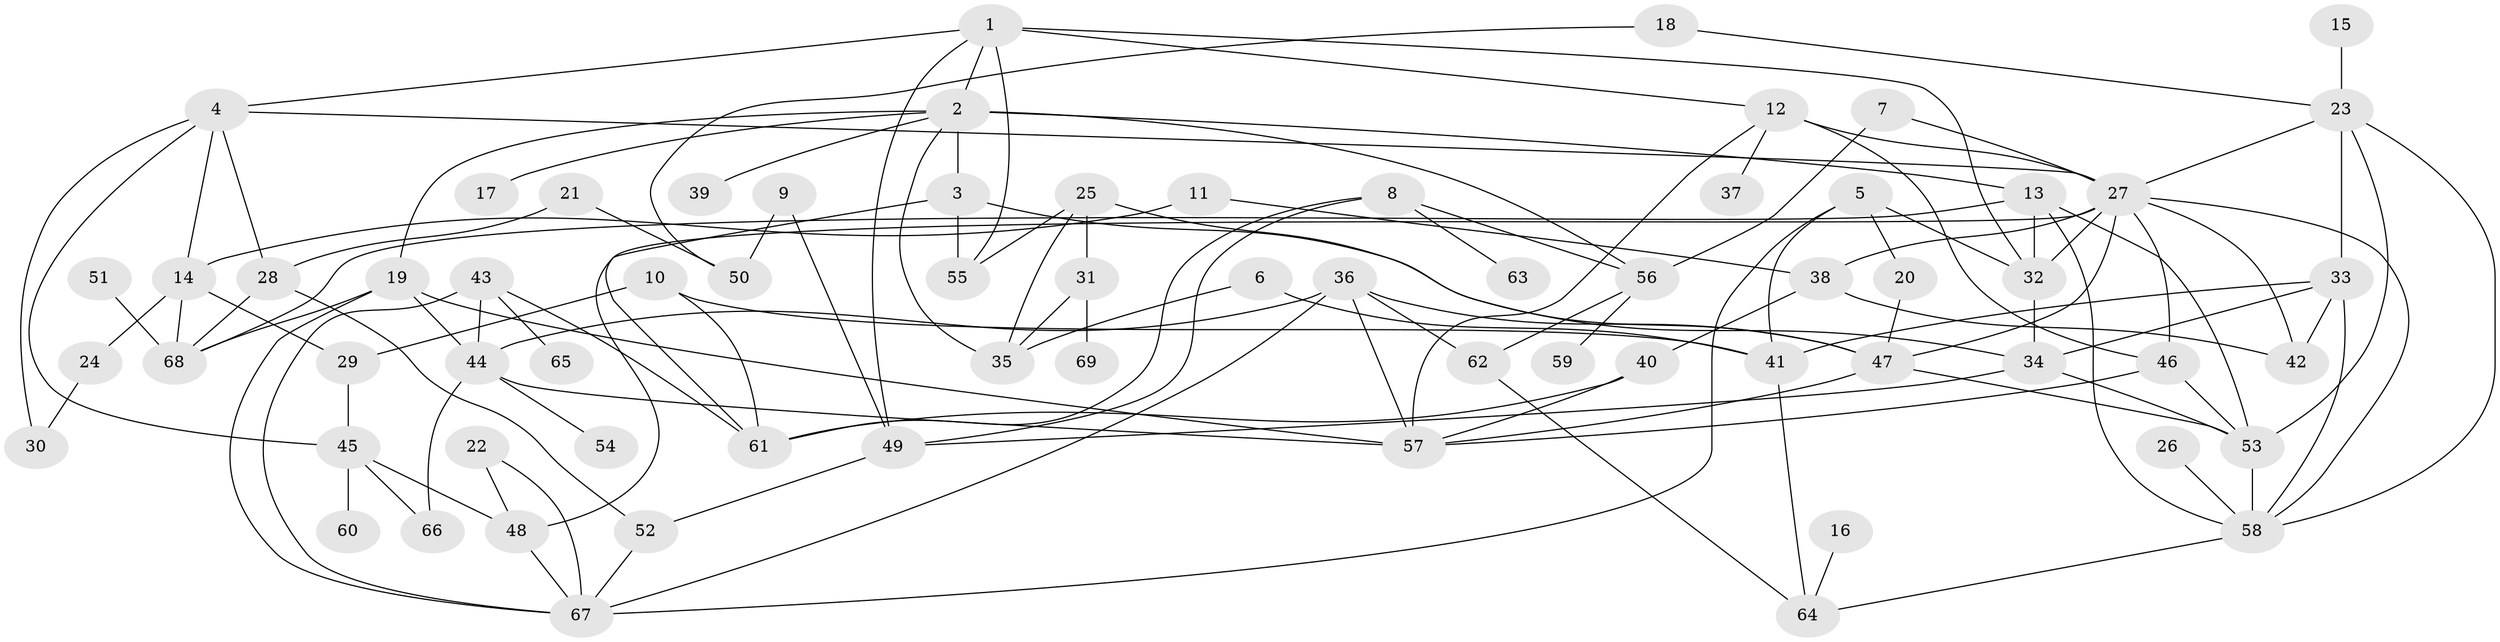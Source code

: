 // original degree distribution, {6: 0.08695652173913043, 5: 0.06521739130434782, 7: 0.021739130434782608, 3: 0.2536231884057971, 4: 0.11594202898550725, 2: 0.2318840579710145, 1: 0.2246376811594203}
// Generated by graph-tools (version 1.1) at 2025/49/03/09/25 03:49:24]
// undirected, 69 vertices, 126 edges
graph export_dot {
graph [start="1"]
  node [color=gray90,style=filled];
  1;
  2;
  3;
  4;
  5;
  6;
  7;
  8;
  9;
  10;
  11;
  12;
  13;
  14;
  15;
  16;
  17;
  18;
  19;
  20;
  21;
  22;
  23;
  24;
  25;
  26;
  27;
  28;
  29;
  30;
  31;
  32;
  33;
  34;
  35;
  36;
  37;
  38;
  39;
  40;
  41;
  42;
  43;
  44;
  45;
  46;
  47;
  48;
  49;
  50;
  51;
  52;
  53;
  54;
  55;
  56;
  57;
  58;
  59;
  60;
  61;
  62;
  63;
  64;
  65;
  66;
  67;
  68;
  69;
  1 -- 2 [weight=1.0];
  1 -- 4 [weight=1.0];
  1 -- 12 [weight=1.0];
  1 -- 32 [weight=1.0];
  1 -- 49 [weight=1.0];
  1 -- 55 [weight=1.0];
  2 -- 3 [weight=1.0];
  2 -- 13 [weight=1.0];
  2 -- 17 [weight=1.0];
  2 -- 19 [weight=1.0];
  2 -- 35 [weight=1.0];
  2 -- 39 [weight=1.0];
  2 -- 56 [weight=2.0];
  3 -- 34 [weight=1.0];
  3 -- 55 [weight=1.0];
  3 -- 61 [weight=1.0];
  4 -- 14 [weight=1.0];
  4 -- 27 [weight=1.0];
  4 -- 28 [weight=1.0];
  4 -- 30 [weight=1.0];
  4 -- 45 [weight=1.0];
  5 -- 20 [weight=1.0];
  5 -- 32 [weight=1.0];
  5 -- 41 [weight=1.0];
  5 -- 67 [weight=1.0];
  6 -- 35 [weight=1.0];
  6 -- 41 [weight=1.0];
  7 -- 27 [weight=1.0];
  7 -- 56 [weight=1.0];
  8 -- 49 [weight=1.0];
  8 -- 56 [weight=1.0];
  8 -- 61 [weight=1.0];
  8 -- 63 [weight=1.0];
  9 -- 49 [weight=1.0];
  9 -- 50 [weight=1.0];
  10 -- 29 [weight=1.0];
  10 -- 41 [weight=1.0];
  10 -- 61 [weight=1.0];
  11 -- 14 [weight=1.0];
  11 -- 38 [weight=1.0];
  12 -- 27 [weight=2.0];
  12 -- 37 [weight=1.0];
  12 -- 46 [weight=1.0];
  12 -- 57 [weight=1.0];
  13 -- 32 [weight=1.0];
  13 -- 53 [weight=1.0];
  13 -- 58 [weight=1.0];
  13 -- 68 [weight=1.0];
  14 -- 24 [weight=1.0];
  14 -- 29 [weight=1.0];
  14 -- 68 [weight=1.0];
  15 -- 23 [weight=1.0];
  16 -- 64 [weight=1.0];
  18 -- 23 [weight=1.0];
  18 -- 50 [weight=1.0];
  19 -- 44 [weight=1.0];
  19 -- 57 [weight=1.0];
  19 -- 67 [weight=1.0];
  19 -- 68 [weight=1.0];
  20 -- 47 [weight=1.0];
  21 -- 28 [weight=1.0];
  21 -- 50 [weight=1.0];
  22 -- 48 [weight=1.0];
  22 -- 67 [weight=1.0];
  23 -- 27 [weight=1.0];
  23 -- 33 [weight=1.0];
  23 -- 53 [weight=1.0];
  23 -- 58 [weight=1.0];
  24 -- 30 [weight=1.0];
  25 -- 31 [weight=1.0];
  25 -- 35 [weight=1.0];
  25 -- 47 [weight=1.0];
  25 -- 55 [weight=1.0];
  26 -- 58 [weight=1.0];
  27 -- 32 [weight=1.0];
  27 -- 38 [weight=1.0];
  27 -- 42 [weight=1.0];
  27 -- 46 [weight=1.0];
  27 -- 47 [weight=1.0];
  27 -- 48 [weight=1.0];
  27 -- 58 [weight=1.0];
  28 -- 52 [weight=1.0];
  28 -- 68 [weight=1.0];
  29 -- 45 [weight=2.0];
  31 -- 35 [weight=1.0];
  31 -- 69 [weight=1.0];
  32 -- 34 [weight=1.0];
  33 -- 34 [weight=1.0];
  33 -- 41 [weight=1.0];
  33 -- 42 [weight=1.0];
  33 -- 58 [weight=1.0];
  34 -- 49 [weight=1.0];
  34 -- 53 [weight=1.0];
  36 -- 44 [weight=1.0];
  36 -- 47 [weight=1.0];
  36 -- 57 [weight=1.0];
  36 -- 62 [weight=1.0];
  36 -- 67 [weight=1.0];
  38 -- 40 [weight=1.0];
  38 -- 42 [weight=1.0];
  40 -- 57 [weight=1.0];
  40 -- 61 [weight=1.0];
  41 -- 64 [weight=1.0];
  43 -- 44 [weight=1.0];
  43 -- 61 [weight=1.0];
  43 -- 65 [weight=1.0];
  43 -- 67 [weight=1.0];
  44 -- 54 [weight=1.0];
  44 -- 57 [weight=1.0];
  44 -- 66 [weight=1.0];
  45 -- 48 [weight=1.0];
  45 -- 60 [weight=1.0];
  45 -- 66 [weight=1.0];
  46 -- 53 [weight=1.0];
  46 -- 57 [weight=1.0];
  47 -- 53 [weight=1.0];
  47 -- 57 [weight=1.0];
  48 -- 67 [weight=1.0];
  49 -- 52 [weight=1.0];
  51 -- 68 [weight=1.0];
  52 -- 67 [weight=1.0];
  53 -- 58 [weight=1.0];
  56 -- 59 [weight=1.0];
  56 -- 62 [weight=1.0];
  58 -- 64 [weight=1.0];
  62 -- 64 [weight=1.0];
}
